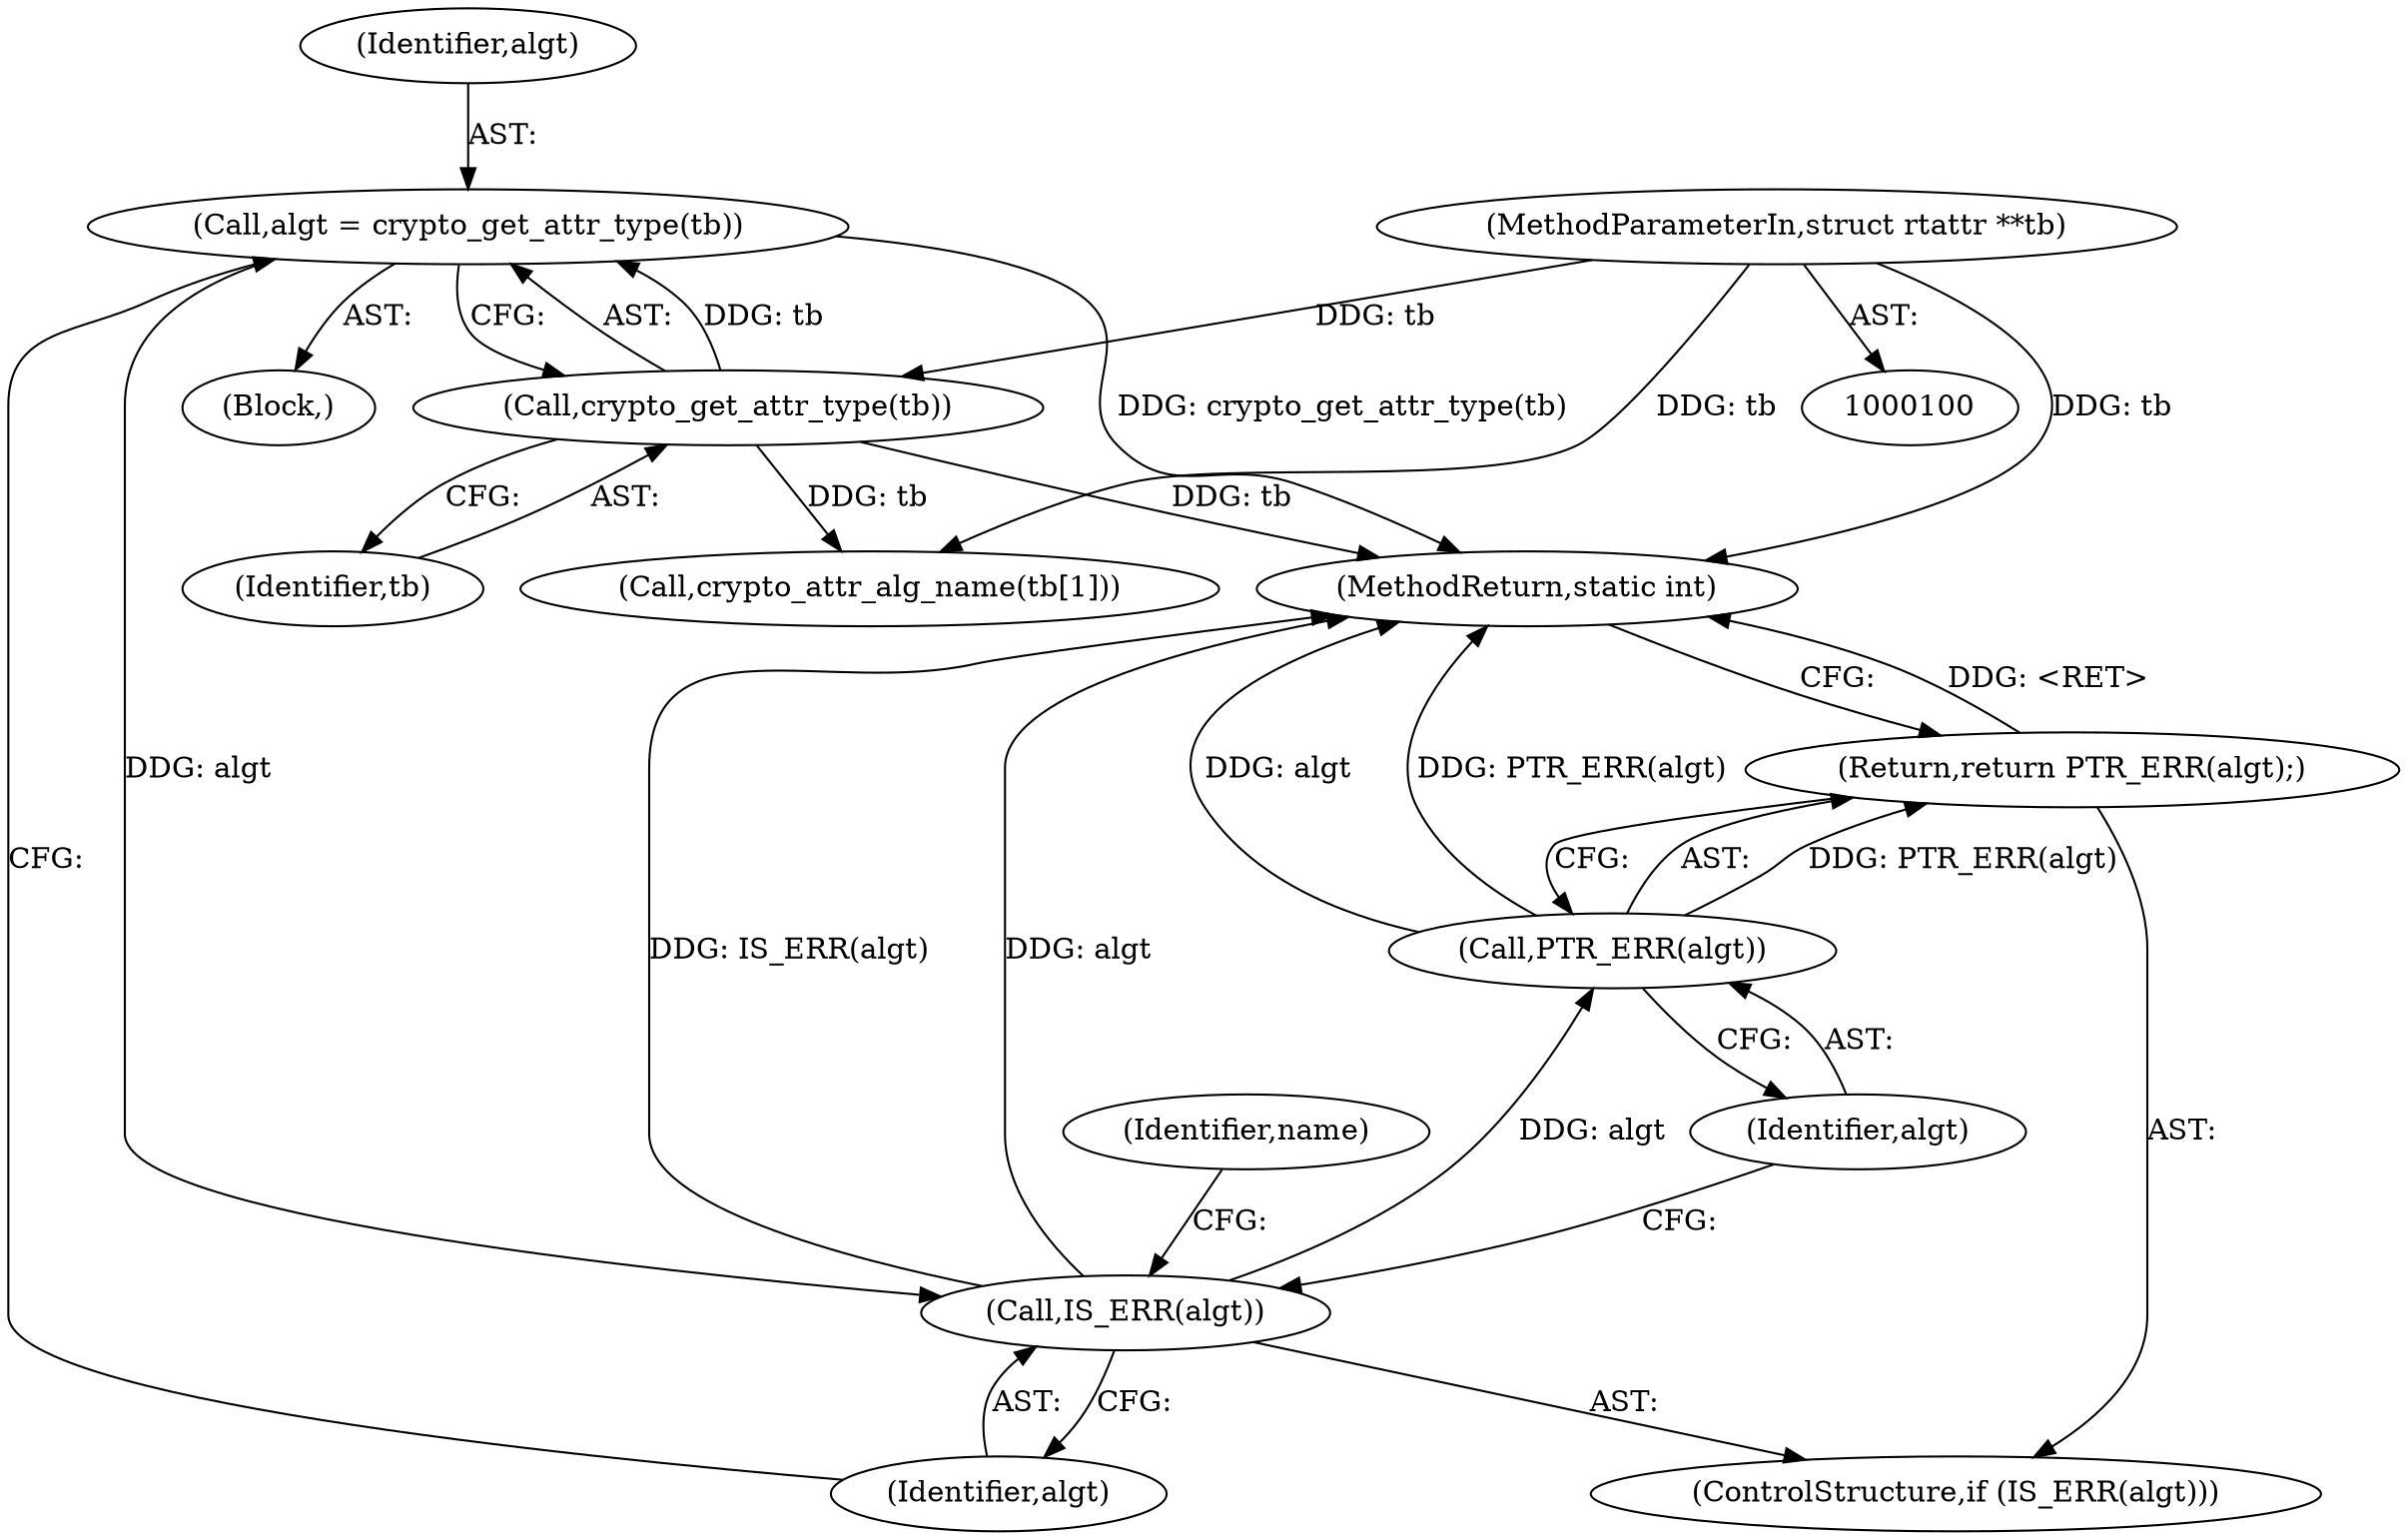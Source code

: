digraph "0_linux_d76c68109f37cb85b243a1cf0f40313afd2bae68@API" {
"1000112" [label="(Call,algt = crypto_get_attr_type(tb))"];
"1000114" [label="(Call,crypto_get_attr_type(tb))"];
"1000102" [label="(MethodParameterIn,struct rtattr **tb)"];
"1000117" [label="(Call,IS_ERR(algt))"];
"1000120" [label="(Call,PTR_ERR(algt))"];
"1000119" [label="(Return,return PTR_ERR(algt);)"];
"1000116" [label="(ControlStructure,if (IS_ERR(algt)))"];
"1000117" [label="(Call,IS_ERR(algt))"];
"1000105" [label="(Block,)"];
"1000124" [label="(Call,crypto_attr_alg_name(tb[1]))"];
"1000121" [label="(Identifier,algt)"];
"1000297" [label="(MethodReturn,static int)"];
"1000112" [label="(Call,algt = crypto_get_attr_type(tb))"];
"1000118" [label="(Identifier,algt)"];
"1000120" [label="(Call,PTR_ERR(algt))"];
"1000114" [label="(Call,crypto_get_attr_type(tb))"];
"1000115" [label="(Identifier,tb)"];
"1000113" [label="(Identifier,algt)"];
"1000119" [label="(Return,return PTR_ERR(algt);)"];
"1000102" [label="(MethodParameterIn,struct rtattr **tb)"];
"1000123" [label="(Identifier,name)"];
"1000112" -> "1000105"  [label="AST: "];
"1000112" -> "1000114"  [label="CFG: "];
"1000113" -> "1000112"  [label="AST: "];
"1000114" -> "1000112"  [label="AST: "];
"1000118" -> "1000112"  [label="CFG: "];
"1000112" -> "1000297"  [label="DDG: crypto_get_attr_type(tb)"];
"1000114" -> "1000112"  [label="DDG: tb"];
"1000112" -> "1000117"  [label="DDG: algt"];
"1000114" -> "1000115"  [label="CFG: "];
"1000115" -> "1000114"  [label="AST: "];
"1000114" -> "1000297"  [label="DDG: tb"];
"1000102" -> "1000114"  [label="DDG: tb"];
"1000114" -> "1000124"  [label="DDG: tb"];
"1000102" -> "1000100"  [label="AST: "];
"1000102" -> "1000297"  [label="DDG: tb"];
"1000102" -> "1000124"  [label="DDG: tb"];
"1000117" -> "1000116"  [label="AST: "];
"1000117" -> "1000118"  [label="CFG: "];
"1000118" -> "1000117"  [label="AST: "];
"1000121" -> "1000117"  [label="CFG: "];
"1000123" -> "1000117"  [label="CFG: "];
"1000117" -> "1000297"  [label="DDG: IS_ERR(algt)"];
"1000117" -> "1000297"  [label="DDG: algt"];
"1000117" -> "1000120"  [label="DDG: algt"];
"1000120" -> "1000119"  [label="AST: "];
"1000120" -> "1000121"  [label="CFG: "];
"1000121" -> "1000120"  [label="AST: "];
"1000119" -> "1000120"  [label="CFG: "];
"1000120" -> "1000297"  [label="DDG: algt"];
"1000120" -> "1000297"  [label="DDG: PTR_ERR(algt)"];
"1000120" -> "1000119"  [label="DDG: PTR_ERR(algt)"];
"1000119" -> "1000116"  [label="AST: "];
"1000297" -> "1000119"  [label="CFG: "];
"1000119" -> "1000297"  [label="DDG: <RET>"];
}

